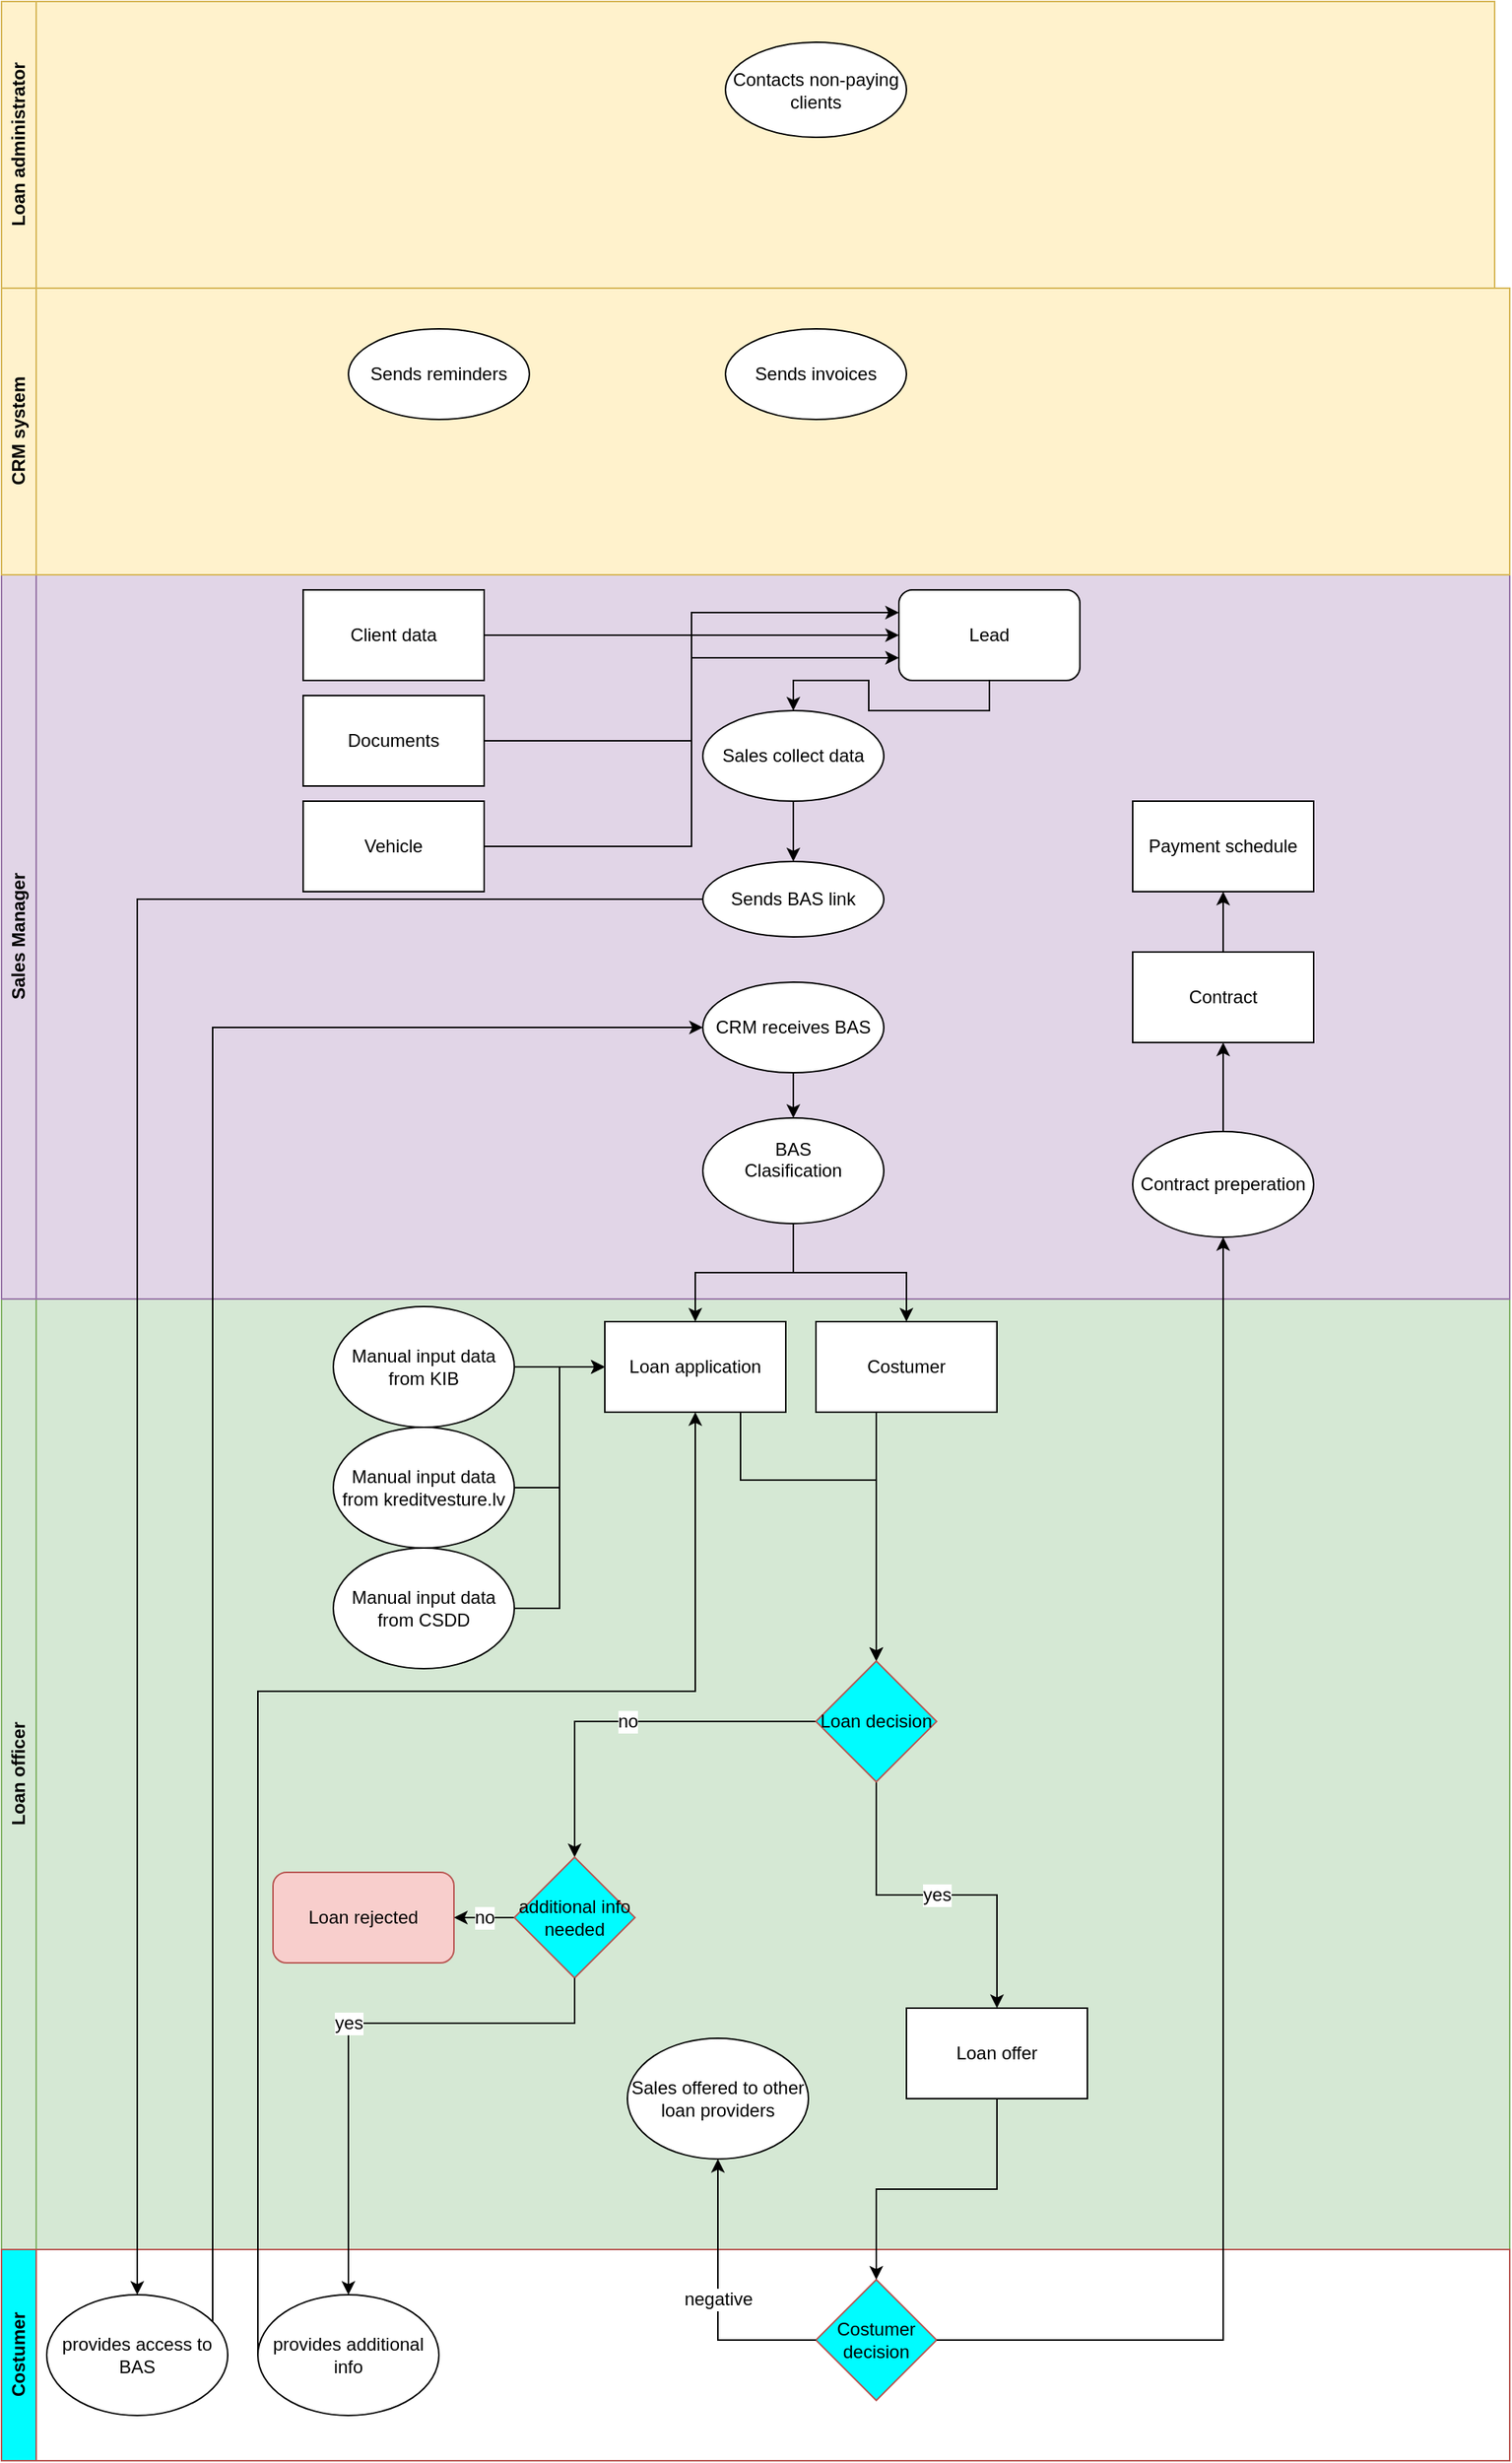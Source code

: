 <mxfile version="22.0.8" type="github">
  <diagram name="Page-1" id="oQpWDL1UtePwFkvfLQF3">
    <mxGraphModel dx="1434" dy="1716" grid="1" gridSize="10" guides="1" tooltips="1" connect="1" arrows="1" fold="1" page="1" pageScale="1" pageWidth="1169" pageHeight="827" math="0" shadow="0">
      <root>
        <mxCell id="0" />
        <mxCell id="1" parent="0" />
        <mxCell id="t6QeAqtLJEUGQqe1AaOD-18" value="&lt;div&gt;Loan officer&lt;/div&gt;" style="swimlane;horizontal=0;whiteSpace=wrap;html=1;fillColor=#D5E8D4;strokeColor=#82b366;swimlaneFillColor=#D5E8D4;" parent="1" vertex="1">
          <mxGeometry x="50" y="490" width="1000" height="630" as="geometry" />
        </mxCell>
        <mxCell id="yGJwZrs3DPXhvZgMjOql-91" style="edgeStyle=orthogonalEdgeStyle;rounded=0;orthogonalLoop=1;jettySize=auto;html=1;fontFamily=Helvetica;fontSize=12;fontColor=default;startSize=23;exitX=0.75;exitY=1;exitDx=0;exitDy=0;" edge="1" parent="t6QeAqtLJEUGQqe1AaOD-18" source="t6QeAqtLJEUGQqe1AaOD-16" target="yGJwZrs3DPXhvZgMjOql-73">
          <mxGeometry relative="1" as="geometry">
            <Array as="points">
              <mxPoint x="490" y="120" />
              <mxPoint x="580" y="120" />
            </Array>
          </mxGeometry>
        </mxCell>
        <mxCell id="t6QeAqtLJEUGQqe1AaOD-16" value="&lt;div&gt;Loan application&lt;/div&gt;" style="rounded=0;whiteSpace=wrap;html=1;" parent="t6QeAqtLJEUGQqe1AaOD-18" vertex="1">
          <mxGeometry x="400" y="15" width="120" height="60" as="geometry" />
        </mxCell>
        <mxCell id="yGJwZrs3DPXhvZgMjOql-92" style="edgeStyle=orthogonalEdgeStyle;rounded=0;orthogonalLoop=1;jettySize=auto;html=1;fontFamily=Helvetica;fontSize=12;fontColor=default;startSize=23;" edge="1" parent="t6QeAqtLJEUGQqe1AaOD-18" source="t6QeAqtLJEUGQqe1AaOD-15" target="yGJwZrs3DPXhvZgMjOql-73">
          <mxGeometry relative="1" as="geometry">
            <Array as="points">
              <mxPoint x="580" y="120" />
              <mxPoint x="580" y="120" />
            </Array>
          </mxGeometry>
        </mxCell>
        <mxCell id="t6QeAqtLJEUGQqe1AaOD-15" value="&lt;div&gt;Costumer&lt;/div&gt;" style="rounded=0;whiteSpace=wrap;html=1;" parent="t6QeAqtLJEUGQqe1AaOD-18" vertex="1">
          <mxGeometry x="540" y="15" width="120" height="60" as="geometry" />
        </mxCell>
        <mxCell id="yGJwZrs3DPXhvZgMjOql-88" style="edgeStyle=orthogonalEdgeStyle;rounded=0;orthogonalLoop=1;jettySize=auto;html=1;fontFamily=Helvetica;fontSize=12;fontColor=default;startSize=23;" edge="1" parent="t6QeAqtLJEUGQqe1AaOD-18" source="t6QeAqtLJEUGQqe1AaOD-19" target="t6QeAqtLJEUGQqe1AaOD-16">
          <mxGeometry relative="1" as="geometry" />
        </mxCell>
        <mxCell id="t6QeAqtLJEUGQqe1AaOD-19" value="Manual input data from KIB" style="ellipse;whiteSpace=wrap;html=1;" parent="t6QeAqtLJEUGQqe1AaOD-18" vertex="1">
          <mxGeometry x="220" y="5" width="120" height="80" as="geometry" />
        </mxCell>
        <mxCell id="yGJwZrs3DPXhvZgMjOql-89" style="edgeStyle=orthogonalEdgeStyle;rounded=0;orthogonalLoop=1;jettySize=auto;html=1;entryX=0;entryY=0.5;entryDx=0;entryDy=0;fontFamily=Helvetica;fontSize=12;fontColor=default;startSize=23;" edge="1" parent="t6QeAqtLJEUGQqe1AaOD-18" source="t6QeAqtLJEUGQqe1AaOD-20" target="t6QeAqtLJEUGQqe1AaOD-16">
          <mxGeometry relative="1" as="geometry" />
        </mxCell>
        <mxCell id="t6QeAqtLJEUGQqe1AaOD-20" value="Manual input data from kreditvesture.lv" style="ellipse;whiteSpace=wrap;html=1;" parent="t6QeAqtLJEUGQqe1AaOD-18" vertex="1">
          <mxGeometry x="220" y="85" width="120" height="80" as="geometry" />
        </mxCell>
        <mxCell id="yGJwZrs3DPXhvZgMjOql-90" style="edgeStyle=orthogonalEdgeStyle;rounded=0;orthogonalLoop=1;jettySize=auto;html=1;entryX=0;entryY=0.5;entryDx=0;entryDy=0;fontFamily=Helvetica;fontSize=12;fontColor=default;startSize=23;" edge="1" parent="t6QeAqtLJEUGQqe1AaOD-18" source="t6QeAqtLJEUGQqe1AaOD-21" target="t6QeAqtLJEUGQqe1AaOD-16">
          <mxGeometry relative="1" as="geometry" />
        </mxCell>
        <mxCell id="t6QeAqtLJEUGQqe1AaOD-21" value="Manual input data from CSDD" style="ellipse;whiteSpace=wrap;html=1;" parent="t6QeAqtLJEUGQqe1AaOD-18" vertex="1">
          <mxGeometry x="220" y="165" width="120" height="80" as="geometry" />
        </mxCell>
        <mxCell id="t6QeAqtLJEUGQqe1AaOD-22" value="&lt;div&gt;Loan offer&lt;/div&gt;" style="rounded=0;whiteSpace=wrap;html=1;" parent="t6QeAqtLJEUGQqe1AaOD-18" vertex="1">
          <mxGeometry x="600" y="470" width="120" height="60" as="geometry" />
        </mxCell>
        <mxCell id="t6QeAqtLJEUGQqe1AaOD-24" value="Sales offered to other loan providers" style="ellipse;whiteSpace=wrap;html=1;" parent="t6QeAqtLJEUGQqe1AaOD-18" vertex="1">
          <mxGeometry x="415" y="490" width="120" height="80" as="geometry" />
        </mxCell>
        <mxCell id="yGJwZrs3DPXhvZgMjOql-82" value="&lt;div&gt;no&lt;/div&gt;" style="edgeStyle=orthogonalEdgeStyle;rounded=0;orthogonalLoop=1;jettySize=auto;html=1;entryX=0.5;entryY=0;entryDx=0;entryDy=0;fontFamily=Helvetica;fontSize=12;fontColor=default;startSize=23;" edge="1" parent="t6QeAqtLJEUGQqe1AaOD-18" source="yGJwZrs3DPXhvZgMjOql-73" target="yGJwZrs3DPXhvZgMjOql-81">
          <mxGeometry relative="1" as="geometry" />
        </mxCell>
        <mxCell id="yGJwZrs3DPXhvZgMjOql-83" value="yes" style="edgeStyle=orthogonalEdgeStyle;rounded=0;orthogonalLoop=1;jettySize=auto;html=1;fontFamily=Helvetica;fontSize=12;fontColor=default;startSize=23;" edge="1" parent="t6QeAqtLJEUGQqe1AaOD-18" source="yGJwZrs3DPXhvZgMjOql-73" target="t6QeAqtLJEUGQqe1AaOD-22">
          <mxGeometry relative="1" as="geometry" />
        </mxCell>
        <mxCell id="yGJwZrs3DPXhvZgMjOql-73" value="Loan decision" style="rhombus;whiteSpace=wrap;html=1;strokeColor=#b85450;align=center;verticalAlign=middle;fontFamily=Helvetica;fontSize=12;fontColor=default;startSize=23;fillColor=#00fcff;" vertex="1" parent="t6QeAqtLJEUGQqe1AaOD-18">
          <mxGeometry x="540" y="240" width="80" height="80" as="geometry" />
        </mxCell>
        <mxCell id="yGJwZrs3DPXhvZgMjOql-80" value="&lt;div&gt;Loan rejected&lt;/div&gt;" style="rounded=1;whiteSpace=wrap;html=1;fillColor=#f8cecc;strokeColor=#b85450;" vertex="1" parent="t6QeAqtLJEUGQqe1AaOD-18">
          <mxGeometry x="180" y="380" width="120" height="60" as="geometry" />
        </mxCell>
        <mxCell id="yGJwZrs3DPXhvZgMjOql-84" value="no" style="edgeStyle=orthogonalEdgeStyle;rounded=0;orthogonalLoop=1;jettySize=auto;html=1;entryX=1;entryY=0.5;entryDx=0;entryDy=0;fontFamily=Helvetica;fontSize=12;fontColor=default;startSize=23;" edge="1" parent="t6QeAqtLJEUGQqe1AaOD-18" source="yGJwZrs3DPXhvZgMjOql-81" target="yGJwZrs3DPXhvZgMjOql-80">
          <mxGeometry relative="1" as="geometry" />
        </mxCell>
        <mxCell id="yGJwZrs3DPXhvZgMjOql-81" value="&lt;div&gt;additional info needed&lt;/div&gt;" style="rhombus;whiteSpace=wrap;html=1;strokeColor=#b85450;align=center;verticalAlign=middle;fontFamily=Helvetica;fontSize=12;fontColor=default;startSize=23;fillColor=#00fcff;" vertex="1" parent="t6QeAqtLJEUGQqe1AaOD-18">
          <mxGeometry x="340" y="370" width="80" height="80" as="geometry" />
        </mxCell>
        <mxCell id="t6QeAqtLJEUGQqe1AaOD-17" value="&lt;div&gt;Sales Manager&lt;/div&gt;" style="swimlane;horizontal=0;whiteSpace=wrap;html=1;fillColor=#E1D5E7;strokeColor=#9673a6;swimlaneFillColor=#E1D5E7;" parent="1" vertex="1">
          <mxGeometry x="50" y="10" width="1000" height="480" as="geometry" />
        </mxCell>
        <mxCell id="t6QeAqtLJEUGQqe1AaOD-3" value="Vehicle" style="rounded=0;whiteSpace=wrap;html=1;" parent="t6QeAqtLJEUGQqe1AaOD-17" vertex="1">
          <mxGeometry x="200" y="150" width="120" height="60" as="geometry" />
        </mxCell>
        <mxCell id="t6QeAqtLJEUGQqe1AaOD-4" value="&lt;div&gt;Client data&lt;/div&gt;" style="rounded=0;whiteSpace=wrap;html=1;" parent="t6QeAqtLJEUGQqe1AaOD-17" vertex="1">
          <mxGeometry x="200" y="10" width="120" height="60" as="geometry" />
        </mxCell>
        <mxCell id="t6QeAqtLJEUGQqe1AaOD-8" value="&lt;div&gt;Documents&lt;/div&gt;" style="rounded=0;whiteSpace=wrap;html=1;" parent="t6QeAqtLJEUGQqe1AaOD-17" vertex="1">
          <mxGeometry x="200" y="80" width="120" height="60" as="geometry" />
        </mxCell>
        <mxCell id="yGJwZrs3DPXhvZgMjOql-14" style="edgeStyle=orthogonalEdgeStyle;rounded=0;orthogonalLoop=1;jettySize=auto;html=1;exitX=0.5;exitY=1;exitDx=0;exitDy=0;entryX=0.5;entryY=0;entryDx=0;entryDy=0;fontFamily=Helvetica;fontSize=12;fontColor=default;startSize=23;" edge="1" parent="t6QeAqtLJEUGQqe1AaOD-17" source="t6QeAqtLJEUGQqe1AaOD-2" target="t6QeAqtLJEUGQqe1AaOD-5">
          <mxGeometry relative="1" as="geometry" />
        </mxCell>
        <mxCell id="t6QeAqtLJEUGQqe1AaOD-2" value="&lt;div&gt;Sales collect data&lt;/div&gt;" style="ellipse;whiteSpace=wrap;html=1;" parent="t6QeAqtLJEUGQqe1AaOD-17" vertex="1">
          <mxGeometry x="465" y="90" width="120" height="60" as="geometry" />
        </mxCell>
        <mxCell id="t6QeAqtLJEUGQqe1AaOD-5" value="&lt;div&gt;Sends BAS link&lt;/div&gt;" style="ellipse;whiteSpace=wrap;html=1;" parent="t6QeAqtLJEUGQqe1AaOD-17" vertex="1">
          <mxGeometry x="465" y="190" width="120" height="50" as="geometry" />
        </mxCell>
        <mxCell id="yGJwZrs3DPXhvZgMjOql-18" style="edgeStyle=orthogonalEdgeStyle;rounded=0;orthogonalLoop=1;jettySize=auto;html=1;exitX=0.5;exitY=1;exitDx=0;exitDy=0;entryX=0.5;entryY=0;entryDx=0;entryDy=0;fontFamily=Helvetica;fontSize=12;fontColor=default;startSize=23;" edge="1" parent="t6QeAqtLJEUGQqe1AaOD-17" source="t6QeAqtLJEUGQqe1AaOD-6" target="t6QeAqtLJEUGQqe1AaOD-7">
          <mxGeometry relative="1" as="geometry" />
        </mxCell>
        <mxCell id="t6QeAqtLJEUGQqe1AaOD-6" value="&lt;div&gt;CRM receives BAS&lt;/div&gt;" style="ellipse;whiteSpace=wrap;html=1;" parent="t6QeAqtLJEUGQqe1AaOD-17" vertex="1">
          <mxGeometry x="465" y="270" width="120" height="60" as="geometry" />
        </mxCell>
        <mxCell id="t6QeAqtLJEUGQqe1AaOD-7" value="BAS&lt;div&gt;Clasification&lt;/div&gt;&lt;div&gt;&lt;br&gt;&lt;/div&gt;" style="ellipse;whiteSpace=wrap;html=1;" parent="t6QeAqtLJEUGQqe1AaOD-17" vertex="1">
          <mxGeometry x="465" y="360" width="120" height="70" as="geometry" />
        </mxCell>
        <mxCell id="yGJwZrs3DPXhvZgMjOql-49" style="edgeStyle=orthogonalEdgeStyle;rounded=0;orthogonalLoop=1;jettySize=auto;html=1;entryX=0.5;entryY=1;entryDx=0;entryDy=0;fontFamily=Helvetica;fontSize=12;fontColor=default;startSize=23;" edge="1" parent="t6QeAqtLJEUGQqe1AaOD-17" source="yGJwZrs3DPXhvZgMjOql-31" target="yGJwZrs3DPXhvZgMjOql-33">
          <mxGeometry relative="1" as="geometry" />
        </mxCell>
        <mxCell id="yGJwZrs3DPXhvZgMjOql-31" value="&lt;div&gt;Contract preperation&lt;/div&gt;" style="ellipse;whiteSpace=wrap;html=1;" vertex="1" parent="t6QeAqtLJEUGQqe1AaOD-17">
          <mxGeometry x="750" y="369" width="120" height="70" as="geometry" />
        </mxCell>
        <mxCell id="yGJwZrs3DPXhvZgMjOql-50" style="edgeStyle=orthogonalEdgeStyle;rounded=0;orthogonalLoop=1;jettySize=auto;html=1;fontFamily=Helvetica;fontSize=12;fontColor=default;startSize=23;" edge="1" parent="t6QeAqtLJEUGQqe1AaOD-17" source="yGJwZrs3DPXhvZgMjOql-33" target="yGJwZrs3DPXhvZgMjOql-47">
          <mxGeometry relative="1" as="geometry" />
        </mxCell>
        <mxCell id="yGJwZrs3DPXhvZgMjOql-33" value="&lt;div&gt;Contract&lt;/div&gt;" style="rounded=0;whiteSpace=wrap;html=1;" vertex="1" parent="t6QeAqtLJEUGQqe1AaOD-17">
          <mxGeometry x="750" y="250" width="120" height="60" as="geometry" />
        </mxCell>
        <mxCell id="yGJwZrs3DPXhvZgMjOql-47" value="Payment schedule" style="rounded=0;whiteSpace=wrap;html=1;" vertex="1" parent="t6QeAqtLJEUGQqe1AaOD-17">
          <mxGeometry x="750" y="150" width="120" height="60" as="geometry" />
        </mxCell>
        <mxCell id="yGJwZrs3DPXhvZgMjOql-13" style="edgeStyle=orthogonalEdgeStyle;rounded=0;orthogonalLoop=1;jettySize=auto;html=1;exitX=0.5;exitY=1;exitDx=0;exitDy=0;entryX=0.5;entryY=0;entryDx=0;entryDy=0;fontFamily=Helvetica;fontSize=12;fontColor=default;startSize=23;" edge="1" parent="1" source="t6QeAqtLJEUGQqe1AaOD-1" target="t6QeAqtLJEUGQqe1AaOD-2">
          <mxGeometry relative="1" as="geometry" />
        </mxCell>
        <mxCell id="t6QeAqtLJEUGQqe1AaOD-1" value="&lt;div&gt;Lead&lt;/div&gt;" style="rounded=1;whiteSpace=wrap;html=1;" parent="1" vertex="1">
          <mxGeometry x="645" y="20" width="120" height="60" as="geometry" />
        </mxCell>
        <mxCell id="yGJwZrs3DPXhvZgMjOql-9" value="&lt;div&gt;Costumer&lt;/div&gt;" style="swimlane;horizontal=0;whiteSpace=wrap;html=1;strokeColor=#b85450;align=center;verticalAlign=middle;fontFamily=Helvetica;fontSize=12;fontColor=default;startSize=23;fillColor=#00fcff;" vertex="1" parent="1">
          <mxGeometry x="50" y="1120" width="1000" height="140" as="geometry" />
        </mxCell>
        <mxCell id="t6QeAqtLJEUGQqe1AaOD-23" value="Costumer decision" style="rhombus;whiteSpace=wrap;html=1;strokeColor=#b85450;align=center;verticalAlign=middle;fontFamily=Helvetica;fontSize=12;fontColor=default;startSize=23;fillColor=#00fcff;" parent="yGJwZrs3DPXhvZgMjOql-9" vertex="1">
          <mxGeometry x="540" y="20" width="80" height="80" as="geometry" />
        </mxCell>
        <mxCell id="yGJwZrs3DPXhvZgMjOql-74" value="provides access to BAS" style="ellipse;whiteSpace=wrap;html=1;" vertex="1" parent="yGJwZrs3DPXhvZgMjOql-9">
          <mxGeometry x="30" y="30" width="120" height="80" as="geometry" />
        </mxCell>
        <mxCell id="yGJwZrs3DPXhvZgMjOql-85" value="provides additional info" style="ellipse;whiteSpace=wrap;html=1;" vertex="1" parent="yGJwZrs3DPXhvZgMjOql-9">
          <mxGeometry x="170" y="30" width="120" height="80" as="geometry" />
        </mxCell>
        <mxCell id="yGJwZrs3DPXhvZgMjOql-10" style="edgeStyle=orthogonalEdgeStyle;rounded=0;orthogonalLoop=1;jettySize=auto;html=1;exitX=1;exitY=0.5;exitDx=0;exitDy=0;fontFamily=Helvetica;fontSize=12;fontColor=default;startSize=23;" edge="1" parent="1" source="t6QeAqtLJEUGQqe1AaOD-4" target="t6QeAqtLJEUGQqe1AaOD-1">
          <mxGeometry relative="1" as="geometry" />
        </mxCell>
        <mxCell id="yGJwZrs3DPXhvZgMjOql-11" style="edgeStyle=orthogonalEdgeStyle;rounded=0;orthogonalLoop=1;jettySize=auto;html=1;exitX=1;exitY=0.5;exitDx=0;exitDy=0;entryX=0;entryY=0.75;entryDx=0;entryDy=0;fontFamily=Helvetica;fontSize=12;fontColor=default;startSize=23;" edge="1" parent="1" source="t6QeAqtLJEUGQqe1AaOD-8" target="t6QeAqtLJEUGQqe1AaOD-1">
          <mxGeometry relative="1" as="geometry" />
        </mxCell>
        <mxCell id="yGJwZrs3DPXhvZgMjOql-12" style="edgeStyle=orthogonalEdgeStyle;rounded=0;orthogonalLoop=1;jettySize=auto;html=1;entryX=0;entryY=0.25;entryDx=0;entryDy=0;fontFamily=Helvetica;fontSize=12;fontColor=default;startSize=23;" edge="1" parent="1" source="t6QeAqtLJEUGQqe1AaOD-3" target="t6QeAqtLJEUGQqe1AaOD-1">
          <mxGeometry relative="1" as="geometry" />
        </mxCell>
        <mxCell id="yGJwZrs3DPXhvZgMjOql-19" style="edgeStyle=orthogonalEdgeStyle;rounded=0;orthogonalLoop=1;jettySize=auto;html=1;exitX=0.5;exitY=1;exitDx=0;exitDy=0;fontFamily=Helvetica;fontSize=12;fontColor=default;startSize=23;" edge="1" parent="1" source="t6QeAqtLJEUGQqe1AaOD-7" target="t6QeAqtLJEUGQqe1AaOD-16">
          <mxGeometry relative="1" as="geometry" />
        </mxCell>
        <mxCell id="yGJwZrs3DPXhvZgMjOql-20" style="edgeStyle=orthogonalEdgeStyle;rounded=0;orthogonalLoop=1;jettySize=auto;html=1;fontFamily=Helvetica;fontSize=12;fontColor=default;startSize=23;" edge="1" parent="1" source="t6QeAqtLJEUGQqe1AaOD-7" target="t6QeAqtLJEUGQqe1AaOD-15">
          <mxGeometry relative="1" as="geometry" />
        </mxCell>
        <mxCell id="yGJwZrs3DPXhvZgMjOql-29" style="edgeStyle=orthogonalEdgeStyle;rounded=0;orthogonalLoop=1;jettySize=auto;html=1;entryX=0.5;entryY=0;entryDx=0;entryDy=0;fontFamily=Helvetica;fontSize=12;fontColor=default;startSize=23;" edge="1" parent="1" source="t6QeAqtLJEUGQqe1AaOD-22" target="t6QeAqtLJEUGQqe1AaOD-23">
          <mxGeometry relative="1" as="geometry" />
        </mxCell>
        <mxCell id="yGJwZrs3DPXhvZgMjOql-30" value="&lt;div&gt;negative&lt;/div&gt;" style="edgeStyle=orthogonalEdgeStyle;rounded=0;orthogonalLoop=1;jettySize=auto;html=1;entryX=0.5;entryY=1;entryDx=0;entryDy=0;fontFamily=Helvetica;fontSize=12;fontColor=default;startSize=23;" edge="1" parent="1" source="t6QeAqtLJEUGQqe1AaOD-23" target="t6QeAqtLJEUGQqe1AaOD-24">
          <mxGeometry relative="1" as="geometry" />
        </mxCell>
        <mxCell id="yGJwZrs3DPXhvZgMjOql-48" style="edgeStyle=orthogonalEdgeStyle;rounded=0;orthogonalLoop=1;jettySize=auto;html=1;entryX=0.5;entryY=1;entryDx=0;entryDy=0;fontFamily=Helvetica;fontSize=12;fontColor=default;startSize=23;" edge="1" parent="1" source="t6QeAqtLJEUGQqe1AaOD-23" target="yGJwZrs3DPXhvZgMjOql-31">
          <mxGeometry relative="1" as="geometry" />
        </mxCell>
        <mxCell id="yGJwZrs3DPXhvZgMjOql-51" value="&lt;div&gt;CRM system&lt;/div&gt;" style="swimlane;horizontal=0;whiteSpace=wrap;html=1;fillColor=#FFF2CC;strokeColor=#d6b656;swimlaneFillColor=#FFF2CC;" vertex="1" parent="1">
          <mxGeometry x="50" y="-180" width="1000" height="190" as="geometry" />
        </mxCell>
        <mxCell id="yGJwZrs3DPXhvZgMjOql-67" value="Sends invoices" style="ellipse;whiteSpace=wrap;html=1;" vertex="1" parent="yGJwZrs3DPXhvZgMjOql-51">
          <mxGeometry x="480" y="27" width="120" height="60" as="geometry" />
        </mxCell>
        <mxCell id="yGJwZrs3DPXhvZgMjOql-68" value="Sends reminders" style="ellipse;whiteSpace=wrap;html=1;" vertex="1" parent="yGJwZrs3DPXhvZgMjOql-51">
          <mxGeometry x="230" y="27" width="120" height="60" as="geometry" />
        </mxCell>
        <mxCell id="yGJwZrs3DPXhvZgMjOql-70" value="&lt;div&gt;Loan administrator&lt;/div&gt;" style="swimlane;horizontal=0;whiteSpace=wrap;html=1;fillColor=#FFF2CC;strokeColor=#d6b656;swimlaneFillColor=#FFF2CC;" vertex="1" parent="1">
          <mxGeometry x="50" y="-370" width="990" height="190" as="geometry" />
        </mxCell>
        <mxCell id="yGJwZrs3DPXhvZgMjOql-71" value="&lt;div&gt;Contacts non-paying clients&lt;/div&gt;" style="ellipse;whiteSpace=wrap;html=1;" vertex="1" parent="yGJwZrs3DPXhvZgMjOql-70">
          <mxGeometry x="480" y="27" width="120" height="63" as="geometry" />
        </mxCell>
        <mxCell id="yGJwZrs3DPXhvZgMjOql-75" style="edgeStyle=orthogonalEdgeStyle;rounded=0;orthogonalLoop=1;jettySize=auto;html=1;entryX=0.5;entryY=0;entryDx=0;entryDy=0;fontFamily=Helvetica;fontSize=12;fontColor=default;startSize=23;" edge="1" parent="1" source="t6QeAqtLJEUGQqe1AaOD-5" target="yGJwZrs3DPXhvZgMjOql-74">
          <mxGeometry relative="1" as="geometry" />
        </mxCell>
        <mxCell id="yGJwZrs3DPXhvZgMjOql-77" style="edgeStyle=orthogonalEdgeStyle;rounded=0;orthogonalLoop=1;jettySize=auto;html=1;entryX=0;entryY=0.5;entryDx=0;entryDy=0;fontFamily=Helvetica;fontSize=12;fontColor=default;startSize=23;" edge="1" parent="1" source="yGJwZrs3DPXhvZgMjOql-74" target="t6QeAqtLJEUGQqe1AaOD-6">
          <mxGeometry relative="1" as="geometry">
            <Array as="points">
              <mxPoint x="190" y="310" />
            </Array>
          </mxGeometry>
        </mxCell>
        <mxCell id="yGJwZrs3DPXhvZgMjOql-86" value="&lt;div&gt;yes&lt;/div&gt;" style="edgeStyle=orthogonalEdgeStyle;rounded=0;orthogonalLoop=1;jettySize=auto;html=1;entryX=0.5;entryY=0;entryDx=0;entryDy=0;fontFamily=Helvetica;fontSize=12;fontColor=default;startSize=23;exitX=0.5;exitY=1;exitDx=0;exitDy=0;" edge="1" parent="1" source="yGJwZrs3DPXhvZgMjOql-81" target="yGJwZrs3DPXhvZgMjOql-85">
          <mxGeometry relative="1" as="geometry">
            <Array as="points">
              <mxPoint x="430" y="970" />
              <mxPoint x="280" y="970" />
            </Array>
          </mxGeometry>
        </mxCell>
        <mxCell id="yGJwZrs3DPXhvZgMjOql-87" style="edgeStyle=orthogonalEdgeStyle;rounded=0;orthogonalLoop=1;jettySize=auto;html=1;entryX=0.5;entryY=1;entryDx=0;entryDy=0;fontFamily=Helvetica;fontSize=12;fontColor=default;startSize=23;" edge="1" parent="1" source="yGJwZrs3DPXhvZgMjOql-85" target="t6QeAqtLJEUGQqe1AaOD-16">
          <mxGeometry relative="1" as="geometry">
            <Array as="points">
              <mxPoint x="220" y="750" />
              <mxPoint x="510" y="750" />
            </Array>
          </mxGeometry>
        </mxCell>
      </root>
    </mxGraphModel>
  </diagram>
</mxfile>

